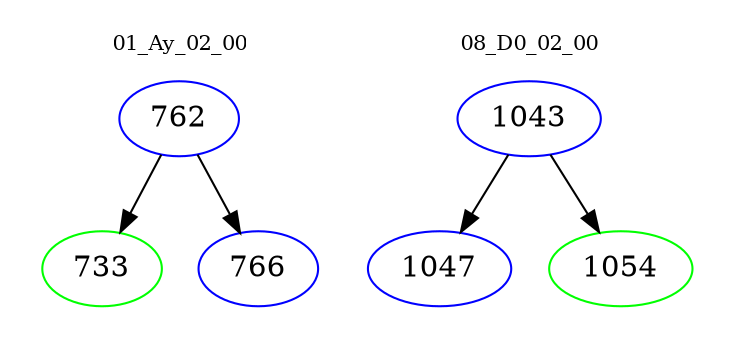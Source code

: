 digraph{
subgraph cluster_0 {
color = white
label = "01_Ay_02_00";
fontsize=10;
T0_762 [label="762", color="blue"]
T0_762 -> T0_733 [color="black"]
T0_733 [label="733", color="green"]
T0_762 -> T0_766 [color="black"]
T0_766 [label="766", color="blue"]
}
subgraph cluster_1 {
color = white
label = "08_D0_02_00";
fontsize=10;
T1_1043 [label="1043", color="blue"]
T1_1043 -> T1_1047 [color="black"]
T1_1047 [label="1047", color="blue"]
T1_1043 -> T1_1054 [color="black"]
T1_1054 [label="1054", color="green"]
}
}
